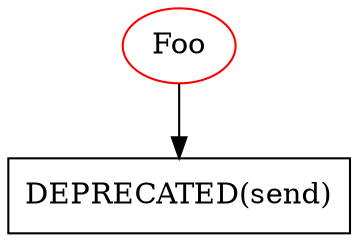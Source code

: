 strict digraph {
  Foo [color=red]
  "DEPRECATED(send)" [shape=rectangle]
  Foo -> "DEPRECATED(send)"
}
